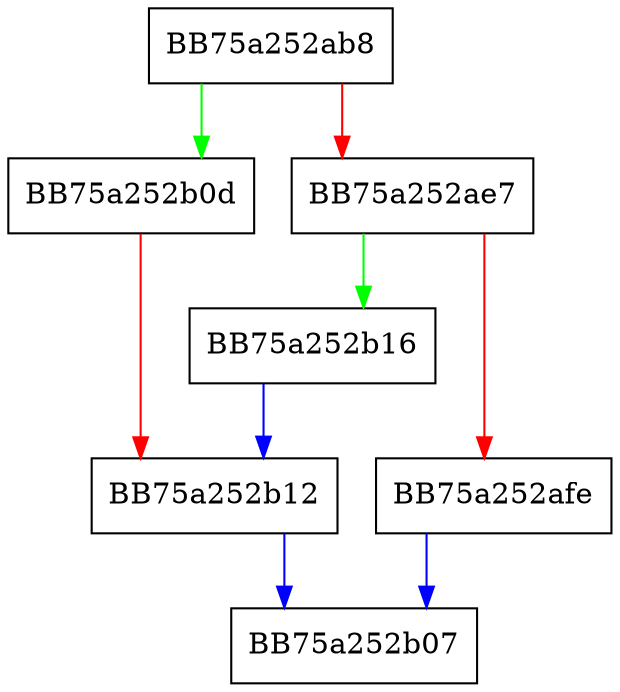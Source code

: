 digraph ReloadCache {
  node [shape="box"];
  graph [splines=ortho];
  BB75a252ab8 -> BB75a252b0d [color="green"];
  BB75a252ab8 -> BB75a252ae7 [color="red"];
  BB75a252ae7 -> BB75a252b16 [color="green"];
  BB75a252ae7 -> BB75a252afe [color="red"];
  BB75a252afe -> BB75a252b07 [color="blue"];
  BB75a252b0d -> BB75a252b12 [color="red"];
  BB75a252b12 -> BB75a252b07 [color="blue"];
  BB75a252b16 -> BB75a252b12 [color="blue"];
}